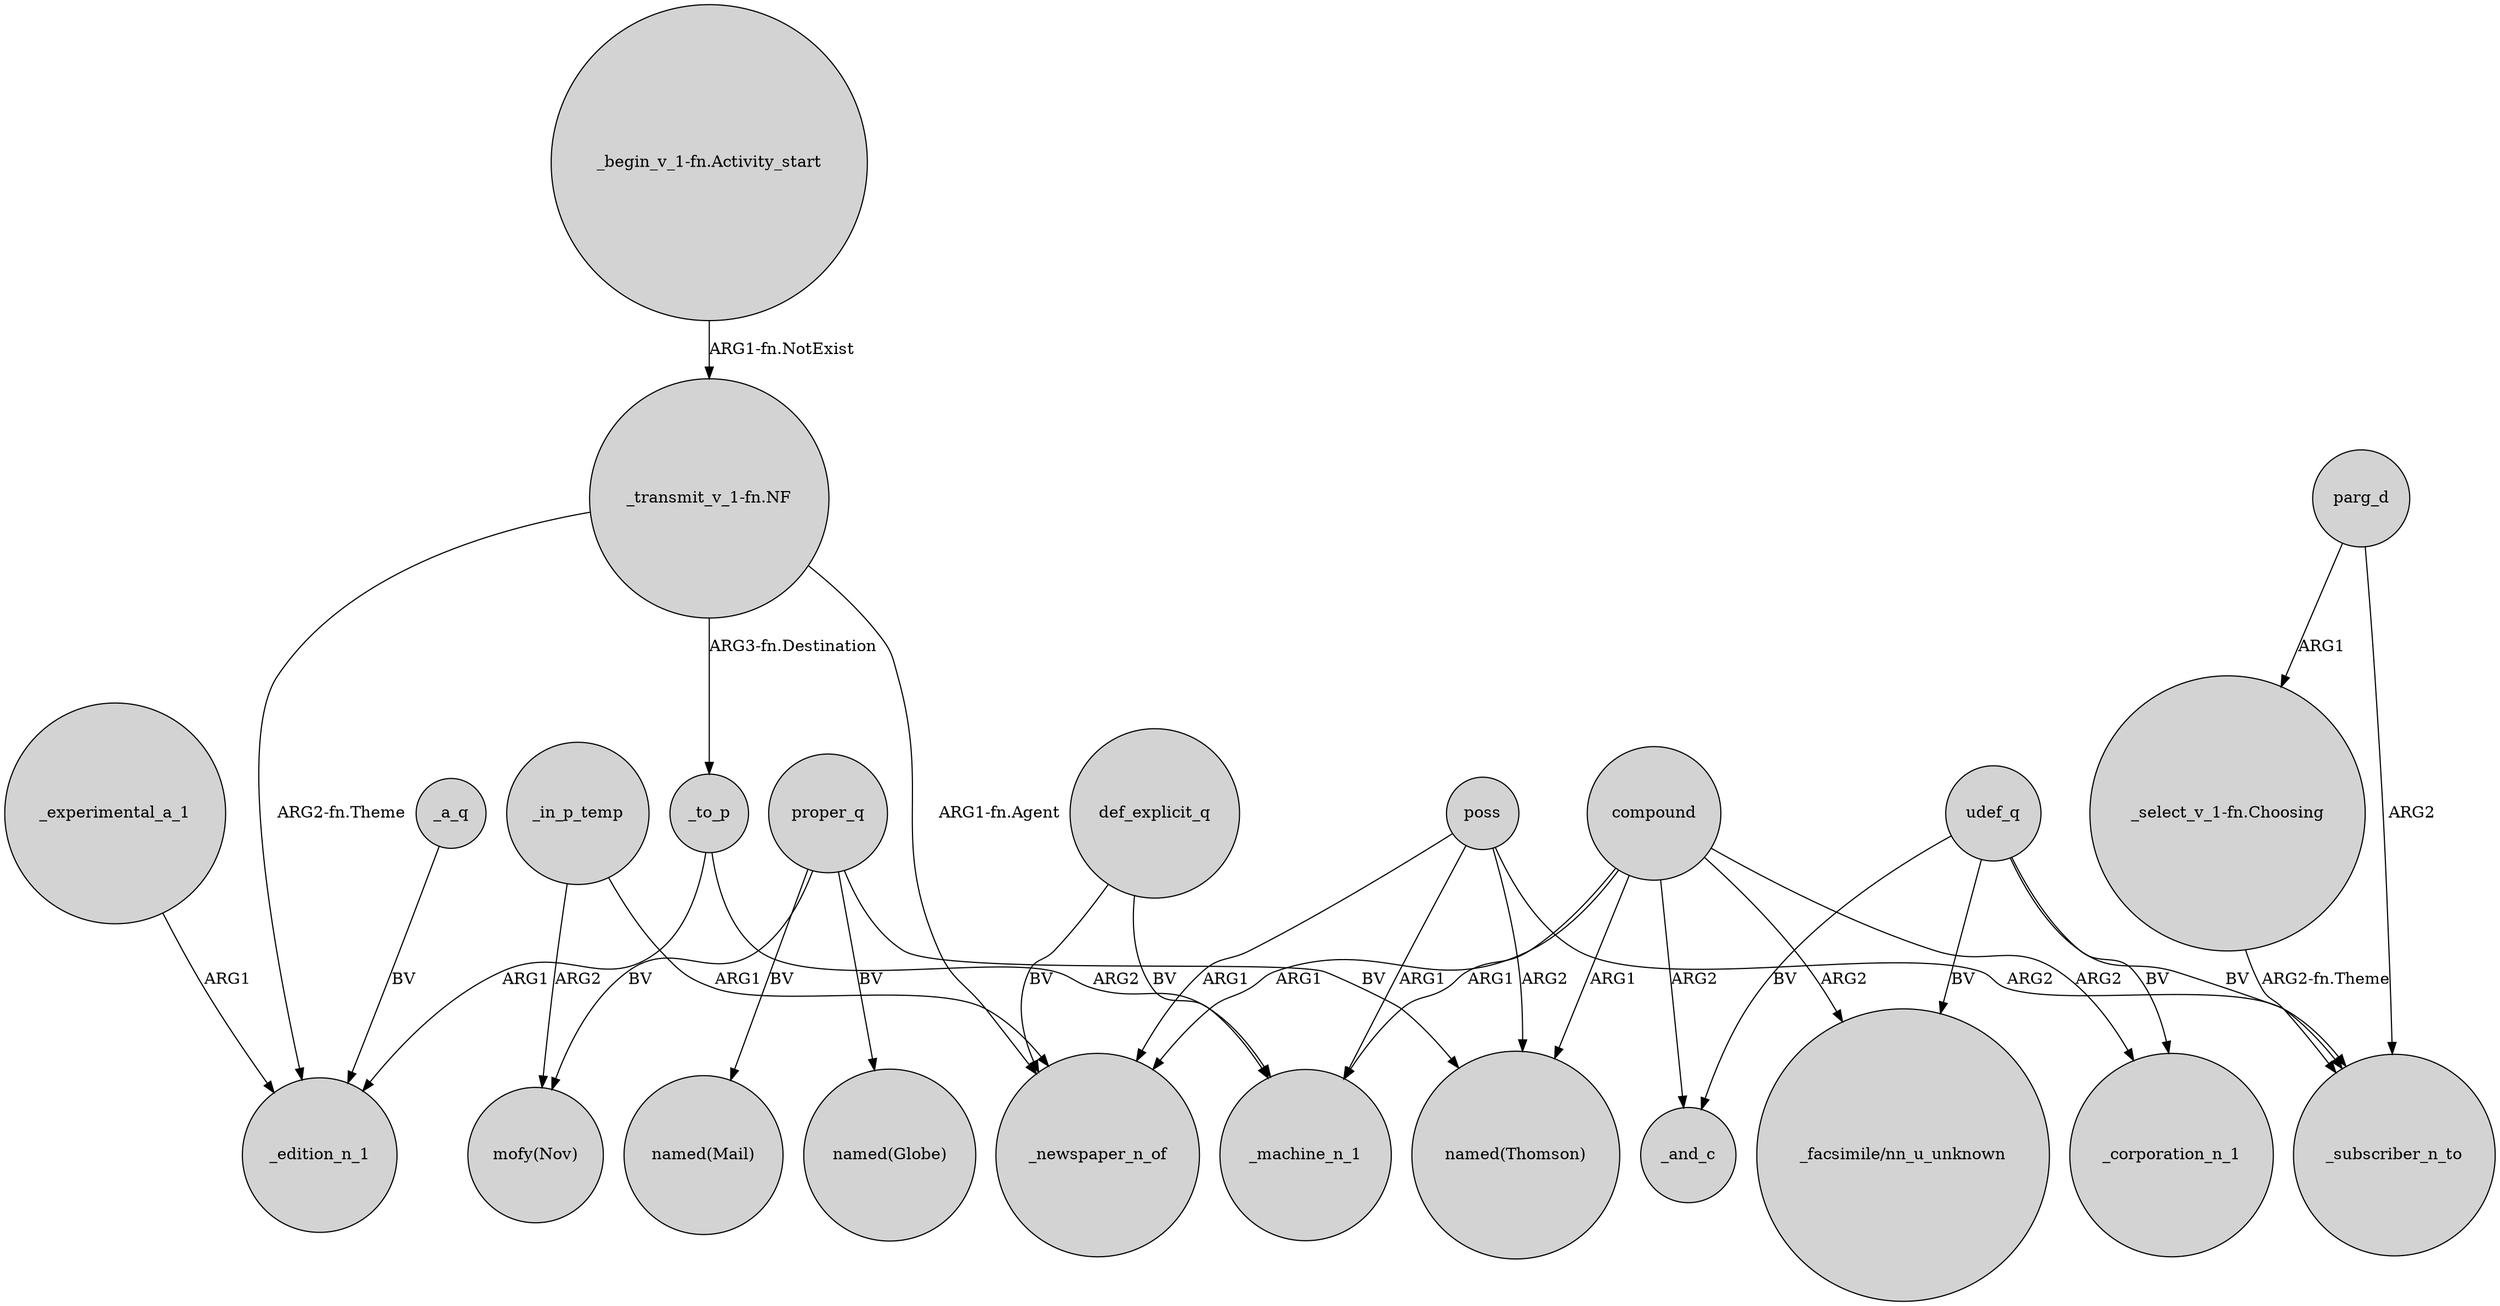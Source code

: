digraph {
	node [shape=circle style=filled]
	"_begin_v_1-fn.Activity_start" -> "_transmit_v_1-fn.NF" [label="ARG1-fn.NotExist"]
	"_transmit_v_1-fn.NF" -> _to_p [label="ARG3-fn.Destination"]
	"_transmit_v_1-fn.NF" -> _newspaper_n_of [label="ARG1-fn.Agent"]
	proper_q -> "named(Globe)" [label=BV]
	_experimental_a_1 -> _edition_n_1 [label=ARG1]
	proper_q -> "named(Thomson)" [label=BV]
	def_explicit_q -> _machine_n_1 [label=BV]
	_in_p_temp -> "mofy(Nov)" [label=ARG2]
	poss -> _subscriber_n_to [label=ARG2]
	compound -> _corporation_n_1 [label=ARG2]
	_in_p_temp -> _newspaper_n_of [label=ARG1]
	proper_q -> "named(Mail)" [label=BV]
	"_transmit_v_1-fn.NF" -> _edition_n_1 [label="ARG2-fn.Theme"]
	_to_p -> _edition_n_1 [label=ARG1]
	compound -> "named(Thomson)" [label=ARG1]
	proper_q -> "mofy(Nov)" [label=BV]
	udef_q -> "_facsimile/nn_u_unknown" [label=BV]
	parg_d -> "_select_v_1-fn.Choosing" [label=ARG1]
	compound -> _machine_n_1 [label=ARG1]
	udef_q -> _subscriber_n_to [label=BV]
	parg_d -> _subscriber_n_to [label=ARG2]
	udef_q -> _corporation_n_1 [label=BV]
	compound -> _and_c [label=ARG2]
	def_explicit_q -> _newspaper_n_of [label=BV]
	poss -> _machine_n_1 [label=ARG1]
	compound -> _newspaper_n_of [label=ARG1]
	poss -> "named(Thomson)" [label=ARG2]
	compound -> "_facsimile/nn_u_unknown" [label=ARG2]
	_a_q -> _edition_n_1 [label=BV]
	"_select_v_1-fn.Choosing" -> _subscriber_n_to [label="ARG2-fn.Theme"]
	poss -> _newspaper_n_of [label=ARG1]
	udef_q -> _and_c [label=BV]
	_to_p -> _machine_n_1 [label=ARG2]
}
